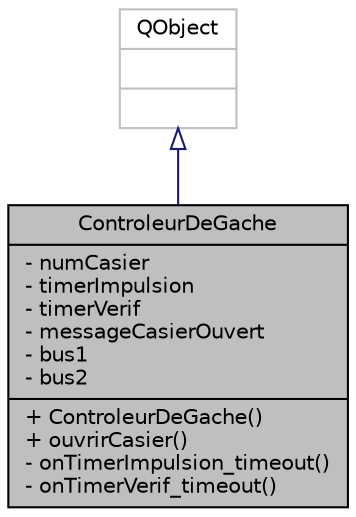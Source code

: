 digraph "ControleurDeGache"
{
  edge [fontname="Helvetica",fontsize="10",labelfontname="Helvetica",labelfontsize="10"];
  node [fontname="Helvetica",fontsize="10",shape=record];
  Node0 [label="{ControleurDeGache\n|- numCasier\l- timerImpulsion\l- timerVerif\l- messageCasierOuvert\l- bus1\l- bus2\l|+ ControleurDeGache()\l+ ouvrirCasier()\l- onTimerImpulsion_timeout()\l- onTimerVerif_timeout()\l}",height=0.2,width=0.4,color="black", fillcolor="grey75", style="filled", fontcolor="black"];
  Node1 -> Node0 [dir="back",color="midnightblue",fontsize="10",style="solid",arrowtail="onormal",fontname="Helvetica"];
  Node1 [label="{QObject\n||}",height=0.2,width=0.4,color="grey75", fillcolor="white", style="filled"];
}
